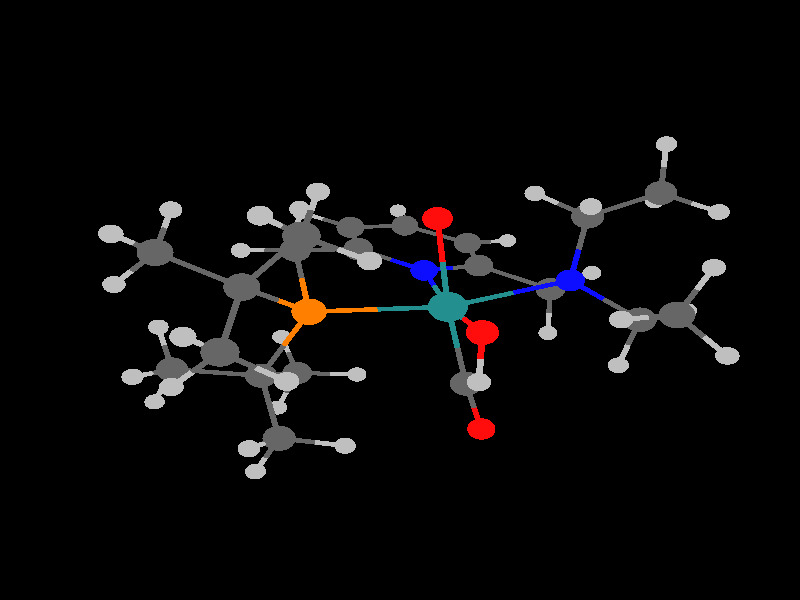 global_settings {
	ambient_light rgb <0.200000002980232, 0.200000002980232, 0.200000002980232>
	max_trace_level 15
}

background { color rgb <0,0,0> }

camera {
	perspective
	location <4.73964353792521, -16.6554451945955, -6.40364758966229>
	angle 40
	up <-0.255049166212094, 0.284565804174594, -0.924106176750801>
	right <-0.935165394739772, -0.315540070630623, 0.160935230163034> * 1
	direction <-0.245795865090775, 0.905238513829857, 0.34659432451122> }

light_source {
	<-37.6909194811821, -53.0582039434921, -47.8682670797468>
	color rgb <1, 1, 1>
	fade_distance 110.713854436742
	fade_power 0
	parallel
	point_at <37.6909194811821, 53.0582039434921, 47.8682670797468>
}

light_source {
	<24.7279383414494, 50.0563562199881, -33.3428798145597>
	color rgb <0.300000011920929, 0.300000011920929, 0.300000011920929>
	fade_distance 110.713854436742
	fade_power 0
	parallel
	point_at <-24.7279383414494, -50.0563562199881, 33.3428798145597>
}

#default {
	finish {ambient .8 diffuse 1 specular 1 roughness .005 metallic 0.5}
}

union {
}
union {
cylinder {
	<2.49969, -2.36903, -3.00935>, 	<2.22624556096697, -2.07738910469916, -2.70270821275334>, 0.05
	pigment { rgbt <0.75, 0.75, 0.75, 0> }
}
cylinder {
	<2.22624556096697, -2.07738910469916, -2.70270821275334>, 	<1.9007, -1.73018, -2.33764>, 0.05
	pigment { rgbt <0.400000005960464, 0.400000005960464, 0.400000005960464, 0> }
}
cylinder {
	<1.34662, -1.00652, -2.95296>, 	<1.59947503839441, -1.33676306433096, -2.6721580179309>, 0.05
	pigment { rgbt <0.75, 0.75, 0.75, 0> }
}
cylinder {
	<1.59947503839441, -1.33676306433096, -2.6721580179309>, 	<1.9007, -1.73018, -2.33764>, 0.05
	pigment { rgbt <0.400000005960464, 0.400000005960464, 0.400000005960464, 0> }
}
cylinder {
	<4.42435, -0.891, -2.81628>, 	<4.17403476554046, -0.58338286280922, -2.50612940020938>, 0.05
	pigment { rgbt <0.75, 0.75, 0.75, 0> }
}
cylinder {
	<4.17403476554046, -0.58338286280922, -2.50612940020938>, 	<3.87599, -0.21711, -2.13684>, 0.05
	pigment { rgbt <0.400000005960464, 0.400000005960464, 0.400000005960464, 0> }
}
cylinder {
	<3.3888, 0.54168, -2.76701>, 	<3.61113782538812, 0.19539268185666, -2.47942070747587>, 0.05
	pigment { rgbt <0.75, 0.75, 0.75, 0> }
}
cylinder {
	<3.61113782538812, 0.19539268185666, -2.47942070747587>, 	<3.87599, -0.21711, -2.13684>, 0.05
	pigment { rgbt <0.400000005960464, 0.400000005960464, 0.400000005960464, 0> }
}
cylinder {
	<-4.94265, -0.24441, -2.4808>, 	<-4.83770687413821, -0.262683201824337, -1.99010246419717>, 0.05
	pigment { rgbt <0.75, 0.75, 0.75, 0> }
}
cylinder {
	<-4.83770687413821, -0.262683201824337, -1.99010246419717>, 	<-4.7127, -0.28445, -1.40559>, 0.05
	pigment { rgbt <0.400000005960464, 0.400000005960464, 0.400000005960464, 0> }
}
cylinder {
	<1.9007, -1.73018, -2.33764>, 	<1.49858368808216, -2.06424686264443, -2.0455475640102>, 0.05
	pigment { rgbt <0.400000005960464, 0.400000005960464, 0.400000005960464, 0> }
}
cylinder {
	<1.49858368808216, -2.06424686264443, -2.0455475640102>, 	<1.16093, -2.34476, -1.80028>, 0.05
	pigment { rgbt <0.75, 0.75, 0.75, 0> }
}
cylinder {
	<1.9007, -1.73018, -2.33764>, 	<2.37859, -1.388605, -1.846275>, 0.05
	pigment { rgbt <0.400000005960464, 0.400000005960464, 0.400000005960464, 0> }
}
cylinder {
	<2.37859, -1.388605, -1.846275>, 	<2.85648, -1.04703, -1.35491>, 0.05
	pigment { rgbt <0.400000005960464, 0.400000005960464, 0.400000005960464, 0> }
}
cylinder {
	<1.25253, 1.19198, -2.16066>, 	<1.34015176999311, 1.3613760022232, -1.69467834317965>, 0.05
	pigment { rgbt <0.75, 0.75, 0.75, 0> }
}
cylinder {
	<1.34015176999311, 1.3613760022232, -1.69467834317965>, 	<1.44448, 1.56307, -1.13985>, 0.05
	pigment { rgbt <0.400000005960464, 0.400000005960464, 0.400000005960464, 0> }
}
cylinder {
	<3.87599, -0.21711, -2.13684>, 	<4.27915214033427, 0.055037766378101, -1.79125458536906>, 0.05
	pigment { rgbt <0.400000005960464, 0.400000005960464, 0.400000005960464, 0> }
}
cylinder {
	<4.27915214033427, 0.055037766378101, -1.79125458536906>, 	<4.61745, 0.2834, -1.50127>, 0.05
	pigment { rgbt <0.75, 0.75, 0.75, 0> }
}
cylinder {
	<3.87599, -0.21711, -2.13684>, 	<3.366235, -0.63207, -1.745875>, 0.05
	pigment { rgbt <0.400000005960464, 0.400000005960464, 0.400000005960464, 0> }
}
cylinder {
	<3.366235, -0.63207, -1.745875>, 	<2.85648, -1.04703, -1.35491>, 0.05
	pigment { rgbt <0.400000005960464, 0.400000005960464, 0.400000005960464, 0> }
}
cylinder {
	<-0.54564, -0.56134, -1.85533>, 	<-0.474025386511854, -0.579216133220492, -0.909426495573771>, 0.05
	pigment { rgbt <1, 0.0500000007450581, 0.0500000007450581, 0> }
}
cylinder {
	<-0.474025386511854, -0.579216133220492, -0.909426495573771>, 	<-0.39601, -0.59869, 0.12102>, 0.05
	pigment { rgbt <0.140000000596046, 0.560000002384186, 0.560000002384186, 0> }
}
cylinder {
	<-2.68179, 0.38306, -1.7496>, 	<-2.92242501409282, 0.00932046369884498, -1.51660890110925>, 0.05
	pigment { rgbt <0.75, 0.75, 0.75, 0> }
}
cylinder {
	<-2.92242501409282, 0.00932046369884498, -1.51660890110925>, 	<-3.20909, -0.43591, -1.23905>, 0.05
	pigment { rgbt <0.400000005960464, 0.400000005960464, 0.400000005960464, 0> }
}
cylinder {
	<-2.83982, -1.34707, -1.72405>, 	<-3.00828650683952, -0.931385155924126, -1.50278573315686>, 0.05
	pigment { rgbt <0.75, 0.75, 0.75, 0> }
}
cylinder {
	<-3.00828650683952, -0.931385155924126, -1.50278573315686>, 	<-3.20909, -0.43591, -1.23905>, 0.05
	pigment { rgbt <0.400000005960464, 0.400000005960464, 0.400000005960464, 0> }
}
cylinder {
	<-4.7127, -0.28445, -1.40559>, 	<-3.960895, -0.36018, -1.32232>, 0.05
	pigment { rgbt <0.400000005960464, 0.400000005960464, 0.400000005960464, 0> }
}
cylinder {
	<-3.960895, -0.36018, -1.32232>, 	<-3.20909, -0.43591, -1.23905>, 0.05
	pigment { rgbt <0.400000005960464, 0.400000005960464, 0.400000005960464, 0> }
}
cylinder {
	<-4.7127, -0.28445, -1.40559>, 	<-5.01722257232801, -0.745120848623664, -1.17608361903793>, 0.05
	pigment { rgbt <0.400000005960464, 0.400000005960464, 0.400000005960464, 0> }
}
cylinder {
	<-5.01722257232801, -0.745120848623664, -1.17608361903793>, 	<-5.27286, -1.13184, -0.98342>, 0.05
	pigment { rgbt <0.75, 0.75, 0.75, 0> }
}
cylinder {
	<-4.7127, -0.28445, -1.40559>, 	<-4.92726731039058, 0.218850668027865, -1.16247387107089>, 0.05
	pigment { rgbt <0.400000005960464, 0.400000005960464, 0.400000005960464, 0> }
}
cylinder {
	<-4.92726731039058, 0.218850668027865, -1.16247387107089>, 	<-5.10743, 0.64145, -0.95834>, 0.05
	pigment { rgbt <0.75, 0.75, 0.75, 0> }
}
cylinder {
	<2.85648, -1.04703, -1.35491>, 	<3.206865, -1.59522, -0.95267>, 0.05
	pigment { rgbt <0.400000005960464, 0.400000005960464, 0.400000005960464, 0> }
}
cylinder {
	<3.206865, -1.59522, -0.95267>, 	<3.55725, -2.14341, -0.55043>, 0.05
	pigment { rgbt <0.400000005960464, 0.400000005960464, 0.400000005960464, 0> }
}
cylinder {
	<2.85648, -1.04703, -1.35491>, 	<2.32343855717915, -0.532927480227801, -0.774977370217335>, 0.05
	pigment { rgbt <0.400000005960464, 0.400000005960464, 0.400000005960464, 0> }
}
cylinder {
	<2.32343855717915, -0.532927480227801, -0.774977370217335>, 	<1.78133, -0.01008, -0.18518>, 0.05
	pigment { rgbt <1, 0.5, 0, 0> }
}
cylinder {
	<0.65212, 4.21228, -1.33854>, 	<0.308393850409227, 3.91919099891091, -1.13062446103275>, 0.05
	pigment { rgbt <0.75, 0.75, 0.75, 0> }
}
cylinder {
	<0.308393850409227, 3.91919099891091, -1.13062446103275>, 	<-0.10169, 3.56952, -0.88257>, 0.05
	pigment { rgbt <0.400000005960464, 0.400000005960464, 0.400000005960464, 0> }
}
cylinder {
	<4.02159, -2.85217, -1.25567>, 	<3.80963774696674, -2.52864999556392, -0.933756731857748>, 0.05
	pigment { rgbt <0.75, 0.75, 0.75, 0> }
}
cylinder {
	<3.80963774696674, -2.52864999556392, -0.933756731857748>, 	<3.55725, -2.14341, -0.55043>, 0.05
	pigment { rgbt <0.400000005960464, 0.400000005960464, 0.400000005960464, 0> }
}
cylinder {
	<-3.20909, -0.43591, -1.23905>, 	<-2.95265495697087, -0.44931860072427, -0.530878741285623>, 0.05
	pigment { rgbt <0.400000005960464, 0.400000005960464, 0.400000005960464, 0> }
}
cylinder {
	<-2.95265495697087, -0.44931860072427, -0.530878741285623>, 	<-2.70439, -0.4623, 0.15473>, 0.05
	pigment { rgbt <0.0500000007450581, 0.0500000007450581, 1, 0> }
}
cylinder {
	<2.28303, 2.27367, -1.16965>, 	<1.90036130402473, 1.94939073774965, -1.15605089781162>, 0.05
	pigment { rgbt <0.75, 0.75, 0.75, 0> }
}
cylinder {
	<1.90036130402473, 1.94939073774965, -1.15605089781162>, 	<1.44448, 1.56307, -1.13985>, 0.05
	pigment { rgbt <0.400000005960464, 0.400000005960464, 0.400000005960464, 0> }
}
cylinder {
	<1.44448, 1.56307, -1.13985>, 	<0.81035, 1.89022, -0.911195>, 0.05
	pigment { rgbt <0.400000005960464, 0.400000005960464, 0.400000005960464, 0> }
}
cylinder {
	<0.81035, 1.89022, -0.911195>, 	<0.17622, 2.21737, -0.68254>, 0.05
	pigment { rgbt <0.400000005960464, 0.400000005960464, 0.400000005960464, 0> }
}
cylinder {
	<1.44448, 1.56307, -1.13985>, 	<1.61146449959368, 0.78322239561881, -0.666597536805396>, 0.05
	pigment { rgbt <0.400000005960464, 0.400000005960464, 0.400000005960464, 0> }
}
cylinder {
	<1.61146449959368, 0.78322239561881, -0.666597536805396>, 	<1.78133, -0.01008, -0.18518>, 0.05
	pigment { rgbt <1, 0.5, 0, 0> }
}
cylinder {
	<-0.10169, 3.56952, -0.88257>, 	<0.037265, 2.893445, -0.782555>, 0.05
	pigment { rgbt <0.400000005960464, 0.400000005960464, 0.400000005960464, 0> }
}
cylinder {
	<0.037265, 2.893445, -0.782555>, 	<0.17622, 2.21737, -0.68254>, 0.05
	pigment { rgbt <0.400000005960464, 0.400000005960464, 0.400000005960464, 0> }
}
cylinder {
	<-0.10169, 3.56952, -0.88257>, 	<-0.723835, 3.8215, -0.70129>, 0.05
	pigment { rgbt <0.400000005960464, 0.400000005960464, 0.400000005960464, 0> }
}
cylinder {
	<-0.723835, 3.8215, -0.70129>, 	<-1.34598, 4.07348, -0.52001>, 0.05
	pigment { rgbt <0.400000005960464, 0.400000005960464, 0.400000005960464, 0> }
}
cylinder {
	<0.17622, 2.21737, -0.68254>, 	<-0.290423337315366, 1.8122886114229, -0.384725103570139>, 0.05
	pigment { rgbt <0.400000005960464, 0.400000005960464, 0.400000005960464, 0> }
}
cylinder {
	<-0.290423337315366, 1.8122886114229, -0.384725103570139>, 	<-0.74074, 1.42138, -0.09733>, 0.05
	pigment { rgbt <0.0500000007450581, 0.0500000007450581, 1, 0> }
}
cylinder {
	<-1.57919, 5.12778, -0.67888>, 	<-1.47284153363033, 4.64699792335858, -0.606432073872691>, 0.05
	pigment { rgbt <0.75, 0.75, 0.75, 0> }
}
cylinder {
	<-1.47284153363033, 4.64699792335858, -0.606432073872691>, 	<-1.34598, 4.07348, -0.52001>, 0.05
	pigment { rgbt <0.400000005960464, 0.400000005960464, 0.400000005960464, 0> }
}
cylinder {
	<3.55725, -2.14341, -0.55043>, 	<3.16404145158484, -2.45046504472679, -0.220434029884204>, 0.05
	pigment { rgbt <0.400000005960464, 0.400000005960464, 0.400000005960464, 0> }
}
cylinder {
	<3.16404145158484, -2.45046504472679, -0.220434029884204>, 	<2.83394, -2.70824, 0.0566>, 0.05
	pigment { rgbt <0.75, 0.75, 0.75, 0> }
}
cylinder {
	<3.55725, -2.14341, -0.55043>, 	<3.99122975827447, -1.93376230267986, -0.197021241006805>, 0.05
	pigment { rgbt <0.400000005960464, 0.400000005960464, 0.400000005960464, 0> }
}
cylinder {
	<3.99122975827447, -1.93376230267986, -0.197021241006805>, 	<4.3555, -1.75779, 0.09962>, 0.05
	pigment { rgbt <0.75, 0.75, 0.75, 0> }
}
cylinder {
	<-1.34598, 4.07348, -0.52001>, 	<-1.82401, 3.64453, -0.24986>, 0.05
	pigment { rgbt <0.400000005960464, 0.400000005960464, 0.400000005960464, 0> }
}
cylinder {
	<-1.82401, 3.64453, -0.24986>, 	<-2.30204, 3.21558, 0.02029>, 0.05
	pigment { rgbt <0.400000005960464, 0.400000005960464, 0.400000005960464, 0> }
}
cylinder {
	<-3.89803, -3.00367, -0.51592>, 	<-3.60859144603124, -2.95017810786541, -0.109064894470896>, 0.05
	pigment { rgbt <0.75, 0.75, 0.75, 0> }
}
cylinder {
	<-3.60859144603124, -2.95017810786541, -0.109064894470896>, 	<-3.26382, -2.88646, 0.37557>, 0.05
	pigment { rgbt <0.400000005960464, 0.400000005960464, 0.400000005960464, 0> }
}
cylinder {
	<1.78133, -0.01008, -0.18518>, 	<0.711791464137745, -0.299213106264471, -0.0347704637396903>, 0.05
	pigment { rgbt <1, 0.5, 0, 0> }
}
cylinder {
	<0.711791464137745, -0.299213106264471, -0.0347704637396903>, 	<-0.39601, -0.59869, 0.12102>, 0.05
	pigment { rgbt <0.140000000596046, 0.560000002384186, 0.560000002384186, 0> }
}
cylinder {
	<1.78133, -0.01008, -0.18518>, 	<2.28685324577498, 0.293644372178545, 0.570712405190925>, 0.05
	pigment { rgbt <1, 0.5, 0, 0> }
}
cylinder {
	<2.28685324577498, 0.293644372178545, 0.570712405190925>, 	<2.78394, 0.5923, 1.31399>, 0.05
	pigment { rgbt <0.400000005960464, 0.400000005960464, 0.400000005960464, 0> }
}
cylinder {
	<-0.74074, 1.42138, -0.09733>, 	<-0.575065950260774, 0.450553040766055, 0.00760699057395633>, 0.05
	pigment { rgbt <0.0500000007450581, 0.0500000007450581, 1, 0> }
}
cylinder {
	<-0.575065950260774, 0.450553040766055, 0.00760699057395633>, 	<-0.39601, -0.59869, 0.12102>, 0.05
	pigment { rgbt <0.140000000596046, 0.560000002384186, 0.560000002384186, 0> }
}
cylinder {
	<-0.74074, 1.42138, -0.09733>, 	<-1.34090896103843, 1.64843406114285, 0.0586604025478518>, 0.05
	pigment { rgbt <0.0500000007450581, 0.0500000007450581, 1, 0> }
}
cylinder {
	<-1.34090896103843, 1.64843406114285, 0.0586604025478518>, 	<-1.96289, 1.88374, 0.22032>, 0.05
	pigment { rgbt <0.400000005960464, 0.400000005960464, 0.400000005960464, 0> }
}
cylinder {
	<-0.1817, -2.64843, -0.04358>, 	<-0.284459909043577, -1.66559627332844, 0.0353443667051133>, 0.05
	pigment { rgbt <1, 0.0500000007450581, 0.0500000007450581, 0> }
}
cylinder {
	<-0.284459909043577, -1.66559627332844, 0.0353443667051133>, 	<-0.39601, -0.59869, 0.12102>, 0.05
	pigment { rgbt <0.140000000596046, 0.560000002384186, 0.560000002384186, 0> }
}
cylinder {
	<-0.1817, -2.64843, -0.04358>, 	<-0.00618733534156822, -2.84264540373606, 0.4011462125425>, 0.05
	pigment { rgbt <1, 0.0500000007450581, 0.0500000007450581, 0> }
}
cylinder {
	<-0.00618733534156822, -2.84264540373606, 0.4011462125425>, 	<0.14647, -3.01157, 0.78796>, 0.05
	pigment { rgbt <0.75, 0.75, 0.75, 0> }
}
cylinder {
	<-2.30204, 3.21558, 0.02029>, 	<-2.132465, 2.54966, 0.120305>, 0.05
	pigment { rgbt <0.400000005960464, 0.400000005960464, 0.400000005960464, 0> }
}
cylinder {
	<-2.132465, 2.54966, 0.120305>, 	<-1.96289, 1.88374, 0.22032>, 0.05
	pigment { rgbt <0.400000005960464, 0.400000005960464, 0.400000005960464, 0> }
}
cylinder {
	<-2.30204, 3.21558, 0.02029>, 	<-2.84502837180185, 3.40831418797724, 0.161576541604292>, 0.05
	pigment { rgbt <0.400000005960464, 0.400000005960464, 0.400000005960464, 0> }
}
cylinder {
	<-2.84502837180185, 3.40831418797724, 0.161576541604292>, 	<-3.30015, 3.56986, 0.28>, 0.05
	pigment { rgbt <0.75, 0.75, 0.75, 0> }
}
cylinder {
	<-2.21126, -3.09138, 0.1078>, 	<-2.69182824069588, -2.99781949619651, 0.230055983327445>, 0.05
	pigment { rgbt <0.75, 0.75, 0.75, 0> }
}
cylinder {
	<-2.69182824069588, -2.99781949619651, 0.230055983327445>, 	<-3.26382, -2.88646, 0.37557>, 0.05
	pigment { rgbt <0.400000005960464, 0.400000005960464, 0.400000005960464, 0> }
}
cylinder {
	<-0.39601, -0.59869, 0.12102>, 	<-1.59012611995678, -0.528135976138719, 0.138458053701619>, 0.05
	pigment { rgbt <0.140000000596046, 0.560000002384186, 0.560000002384186, 0> }
}
cylinder {
	<-1.59012611995678, -0.528135976138719, 0.138458053701619>, 	<-2.70439, -0.4623, 0.15473>, 0.05
	pigment { rgbt <0.0500000007450581, 0.0500000007450581, 1, 0> }
}
cylinder {
	<-0.39601, -0.59869, 0.12102>, 	<-0.39808575654634, -0.644104256747089, 1.07656336400547>, 0.05
	pigment { rgbt <0.140000000596046, 0.560000002384186, 0.560000002384186, 0> }
}
cylinder {
	<-0.39808575654634, -0.644104256747089, 1.07656336400547>, 	<-0.40004, -0.68686, 1.97617>, 0.05
	pigment { rgbt <0.400000005960464, 0.400000005960464, 0.400000005960464, 0> }
}
cylinder {
	<-2.70439, -0.4623, 0.15473>, 	<-2.79288152695951, 0.183652240620957, 0.47318341678987>, 0.05
	pigment { rgbt <0.0500000007450581, 0.0500000007450581, 1, 0> }
}
cylinder {
	<-2.79288152695951, 0.183652240620957, 0.47318341678987>, 	<-2.8843, 0.85097, 0.80217>, 0.05
	pigment { rgbt <0.400000005960464, 0.400000005960464, 0.400000005960464, 0> }
}
cylinder {
	<-2.70439, -0.4623, 0.15473>, 	<-3.03102594706205, -0.972731383511265, 0.558169960034567>, 0.05
	pigment { rgbt <0.0500000007450581, 0.0500000007450581, 1, 0> }
}
cylinder {
	<-3.03102594706205, -0.972731383511265, 0.558169960034567>, 	<-3.36843, -1.49999, 0.97491>, 0.05
	pigment { rgbt <0.400000005960464, 0.400000005960464, 0.400000005960464, 0> }
}
cylinder {
	<4.12758, 1.89776, 0.1616>, 	<4.14666617867955, 1.54170829514948, 0.515415399840245>, 0.05
	pigment { rgbt <0.75, 0.75, 0.75, 0> }
}
cylinder {
	<4.14666617867955, 1.54170829514948, 0.515415399840245>, 	<4.1694, 1.11761, 0.93685>, 0.05
	pigment { rgbt <0.400000005960464, 0.400000005960464, 0.400000005960464, 0> }
}
cylinder {
	<-1.96289, 1.88374, 0.22032>, 	<-2.423595, 1.367355, 0.511245>, 0.05
	pigment { rgbt <0.400000005960464, 0.400000005960464, 0.400000005960464, 0> }
}
cylinder {
	<-2.423595, 1.367355, 0.511245>, 	<-2.8843, 0.85097, 0.80217>, 0.05
	pigment { rgbt <0.400000005960464, 0.400000005960464, 0.400000005960464, 0> }
}
cylinder {
	<-3.26382, -2.88646, 0.37557>, 	<-3.316125, -2.193225, 0.67524>, 0.05
	pigment { rgbt <0.400000005960464, 0.400000005960464, 0.400000005960464, 0> }
}
cylinder {
	<-3.316125, -2.193225, 0.67524>, 	<-3.36843, -1.49999, 0.97491>, 0.05
	pigment { rgbt <0.400000005960464, 0.400000005960464, 0.400000005960464, 0> }
}
cylinder {
	<-3.26382, -2.88646, 0.37557>, 	<-3.44789946574821, -3.28736096156556, 0.779667427393328>, 0.05
	pigment { rgbt <0.400000005960464, 0.400000005960464, 0.400000005960464, 0> }
}
cylinder {
	<-3.44789946574821, -3.28736096156556, 0.779667427393328>, 	<-3.60244, -3.62393, 1.11892>, 0.05
	pigment { rgbt <0.75, 0.75, 0.75, 0> }
}
cylinder {
	<4.83845, 0.31922, 0.58911>, 	<4.53316855666918, 0.683518111562505, 0.747780606238487>, 0.05
	pigment { rgbt <0.75, 0.75, 0.75, 0> }
}
cylinder {
	<4.53316855666918, 0.683518111562505, 0.747780606238487>, 	<4.1694, 1.11761, 0.93685>, 0.05
	pigment { rgbt <0.400000005960464, 0.400000005960464, 0.400000005960464, 0> }
}
cylinder {
	<-3.93071, 1.19911, 0.74917>, 	<-3.45299794523199, 1.0401754764892, 0.77336581130026>, 0.05
	pigment { rgbt <0.75, 0.75, 0.75, 0> }
}
cylinder {
	<-3.45299794523199, 1.0401754764892, 0.77336581130026>, 	<-2.8843, 0.85097, 0.80217>, 0.05
	pigment { rgbt <0.400000005960464, 0.400000005960464, 0.400000005960464, 0> }
}
cylinder {
	<-2.8843, 0.85097, 0.80217>, 	<-2.75131732142576, 0.783206775370514, 1.38249214678883>, 0.05
	pigment { rgbt <0.400000005960464, 0.400000005960464, 0.400000005960464, 0> }
}
cylinder {
	<-2.75131732142576, 0.783206775370514, 1.38249214678883>, 	<-2.63964, 0.7263, 1.86984>, 0.05
	pigment { rgbt <0.75, 0.75, 0.75, 0> }
}
cylinder {
	<4.1694, 1.11761, 0.93685>, 	<3.47667, 0.854955, 1.12542>, 0.05
	pigment { rgbt <0.400000005960464, 0.400000005960464, 0.400000005960464, 0> }
}
cylinder {
	<3.47667, 0.854955, 1.12542>, 	<2.78394, 0.5923, 1.31399>, 0.05
	pigment { rgbt <0.400000005960464, 0.400000005960464, 0.400000005960464, 0> }
}
cylinder {
	<4.1694, 1.11761, 0.93685>, 	<4.42202280342811, 1.36285179766087, 1.42202883712674>, 0.05
	pigment { rgbt <0.400000005960464, 0.400000005960464, 0.400000005960464, 0> }
}
cylinder {
	<4.42202280342811, 1.36285179766087, 1.42202883712674>, 	<4.63419, 1.56882, 1.82951>, 0.05
	pigment { rgbt <0.75, 0.75, 0.75, 0> }
}
cylinder {
	<-3.36843, -1.49999, 0.97491>, 	<-3.94232244578444, -1.34353462973346, 1.06889622947671>, 0.05
	pigment { rgbt <0.400000005960464, 0.400000005960464, 0.400000005960464, 0> }
}
cylinder {
	<-3.94232244578444, -1.34353462973346, 1.06889622947671>, 	<-4.42473, -1.21202, 1.1479>, 0.05
	pigment { rgbt <0.75, 0.75, 0.75, 0> }
}
cylinder {
	<-3.36843, -1.49999, 0.97491>, 	<-3.09849166641543, -1.49054718688075, 1.50855669374677>, 0.05
	pigment { rgbt <0.400000005960464, 0.400000005960464, 0.400000005960464, 0> }
}
cylinder {
	<-3.09849166641543, -1.49054718688075, 1.50855669374677>, 	<-2.87188, -1.48262, 1.95655>, 0.05
	pigment { rgbt <0.75, 0.75, 0.75, 0> }
}
cylinder {
	<1.95863, 2.6305, 1.3102>, 	<1.97483112953799, 2.22394292256576, 1.60436231172676>, 0.05
	pigment { rgbt <0.75, 0.75, 0.75, 0> }
}
cylinder {
	<1.97483112953799, 2.22394292256576, 1.60436231172676>, 	<1.99413, 1.73965, 1.95477>, 0.05
	pigment { rgbt <0.400000005960464, 0.400000005960464, 0.400000005960464, 0> }
}
cylinder {
	<2.78394, 0.5923, 1.31399>, 	<2.389035, 1.165975, 1.63438>, 0.05
	pigment { rgbt <0.400000005960464, 0.400000005960464, 0.400000005960464, 0> }
}
cylinder {
	<2.389035, 1.165975, 1.63438>, 	<1.99413, 1.73965, 1.95477>, 0.05
	pigment { rgbt <0.400000005960464, 0.400000005960464, 0.400000005960464, 0> }
}
cylinder {
	<2.78394, 0.5923, 1.31399>, 	<2.856705, 0.0294700000000001, 1.827795>, 0.05
	pigment { rgbt <0.400000005960464, 0.400000005960464, 0.400000005960464, 0> }
}
cylinder {
	<2.856705, 0.0294700000000001, 1.827795>, 	<2.92947, -0.53336, 2.3416>, 0.05
	pigment { rgbt <0.400000005960464, 0.400000005960464, 0.400000005960464, 0> }
}
cylinder {
	<1.99413, 1.73965, 1.95477>, 	<1.43394043313465, 1.5813341388308, 2.08782535251503>, 0.05
	pigment { rgbt <0.400000005960464, 0.400000005960464, 0.400000005960464, 0> }
}
cylinder {
	<1.43394043313465, 1.5813341388308, 2.08782535251503>, 	<0.96381, 1.44847, 2.19949>, 0.05
	pigment { rgbt <0.75, 0.75, 0.75, 0> }
}
cylinder {
	<1.99413, 1.73965, 1.95477>, 	<2.26604877393989, 1.89875077422181, 2.46442406357514>, 0.05
	pigment { rgbt <0.400000005960464, 0.400000005960464, 0.400000005960464, 0> }
}
cylinder {
	<2.26604877393989, 1.89875077422181, 2.46442406357514>, 	<2.4944, 2.03236, 2.89242>, 0.05
	pigment { rgbt <0.75, 0.75, 0.75, 0> }
}
cylinder {
	<3.5259, -1.37251, 1.96409>, 	<3.25379299232791, -0.989667762875723, 2.13631996238668>, 0.05
	pigment { rgbt <0.75, 0.75, 0.75, 0> }
}
cylinder {
	<3.25379299232791, -0.989667762875723, 2.13631996238668>, 	<2.92947, -0.53336, 2.3416>, 0.05
	pigment { rgbt <0.400000005960464, 0.400000005960464, 0.400000005960464, 0> }
}
cylinder {
	<-0.40004, -0.68686, 1.97617>, 	<-0.438764032815413, -0.734119920440509, 2.57004439053116>, 0.05
	pigment { rgbt <0.400000005960464, 0.400000005960464, 0.400000005960464, 0> }
}
cylinder {
	<-0.438764032815413, -0.734119920440509, 2.57004439053116>, 	<-0.47562, -0.7791, 3.13527>, 0.05
	pigment { rgbt <1, 0.0500000007450581, 0.0500000007450581, 0> }
}
cylinder {
	<2.92947, -0.53336, 2.3416>, 	<2.40062533392672, -0.744945719277669, 2.51757884983973>, 0.05
	pigment { rgbt <0.400000005960464, 0.400000005960464, 0.400000005960464, 0> }
}
cylinder {
	<2.40062533392672, -0.744945719277669, 2.51757884983973>, 	<1.95694, -0.92246, 2.66522>, 0.05
	pigment { rgbt <0.75, 0.75, 0.75, 0> }
}
cylinder {
	<2.92947, -0.53336, 2.3416>, 	<3.20763824020011, -0.316854134701126, 2.82647987019074>, 0.05
	pigment { rgbt <0.400000005960464, 0.400000005960464, 0.400000005960464, 0> }
}
cylinder {
	<3.20763824020011, -0.316854134701126, 2.82647987019074>, 	<3.44126, -0.13502, 3.23371>, 0.05
	pigment { rgbt <0.75, 0.75, 0.75, 0> }
}
sphere {
	<-0.74074, 1.42138, -0.09733>, 0.248
	pigment { rgbt <0.0500000007450581, 0.0500000007450581, 1,0> }
}
sphere {
	<-1.96289, 1.88374, 0.22032>, 0.272
	pigment { rgbt <0.400000005960464, 0.400000005960464, 0.400000005960464,0> }
}
sphere {
	<0.17622, 2.21737, -0.68254>, 0.272
	pigment { rgbt <0.400000005960464, 0.400000005960464, 0.400000005960464,0> }
}
sphere {
	<-2.30204, 3.21558, 0.02029>, 0.272
	pigment { rgbt <0.400000005960464, 0.400000005960464, 0.400000005960464,0> }
}
sphere {
	<-1.34598, 4.07348, -0.52001>, 0.272
	pigment { rgbt <0.400000005960464, 0.400000005960464, 0.400000005960464,0> }
}
sphere {
	<-0.10169, 3.56952, -0.88257>, 0.272
	pigment { rgbt <0.400000005960464, 0.400000005960464, 0.400000005960464,0> }
}
sphere {
	<-2.8843, 0.85097, 0.80217>, 0.272
	pigment { rgbt <0.400000005960464, 0.400000005960464, 0.400000005960464,0> }
}
sphere {
	<-3.30015, 3.56986, 0.28>, 0.176
	pigment { rgbt <0.75, 0.75, 0.75,0> }
}
sphere {
	<-1.57919, 5.12778, -0.67888>, 0.176
	pigment { rgbt <0.75, 0.75, 0.75,0> }
}
sphere {
	<0.65212, 4.21228, -1.33854>, 0.176
	pigment { rgbt <0.75, 0.75, 0.75,0> }
}
sphere {
	<1.44448, 1.56307, -1.13985>, 0.272
	pigment { rgbt <0.400000005960464, 0.400000005960464, 0.400000005960464,0> }
}
sphere {
	<-2.70439, -0.4623, 0.15473>, 0.248
	pigment { rgbt <0.0500000007450581, 0.0500000007450581, 1,0> }
}
sphere {
	<-3.93071, 1.19911, 0.74917>, 0.176
	pigment { rgbt <0.75, 0.75, 0.75,0> }
}
sphere {
	<-2.63964, 0.7263, 1.86984>, 0.176
	pigment { rgbt <0.75, 0.75, 0.75,0> }
}
sphere {
	<1.25253, 1.19198, -2.16066>, 0.176
	pigment { rgbt <0.75, 0.75, 0.75,0> }
}
sphere {
	<1.78133, -0.01008, -0.18518>, 0.288
	pigment { rgbt <1, 0.5, 0,0> }
}
sphere {
	<2.28303, 2.27367, -1.16965>, 0.176
	pigment { rgbt <0.75, 0.75, 0.75,0> }
}
sphere {
	<-0.39601, -0.59869, 0.12102>, 0.328
	pigment { rgbt <0.140000000596046, 0.560000002384186, 0.560000002384186,0> }
}
sphere {
	<-3.20909, -0.43591, -1.23905>, 0.272
	pigment { rgbt <0.400000005960464, 0.400000005960464, 0.400000005960464,0> }
}
sphere {
	<2.85648, -1.04703, -1.35491>, 0.272
	pigment { rgbt <0.400000005960464, 0.400000005960464, 0.400000005960464,0> }
}
sphere {
	<-3.36843, -1.49999, 0.97491>, 0.272
	pigment { rgbt <0.400000005960464, 0.400000005960464, 0.400000005960464,0> }
}
sphere {
	<2.78394, 0.5923, 1.31399>, 0.272
	pigment { rgbt <0.400000005960464, 0.400000005960464, 0.400000005960464,0> }
}
sphere {
	<1.9007, -1.73018, -2.33764>, 0.272
	pigment { rgbt <0.400000005960464, 0.400000005960464, 0.400000005960464,0> }
}
sphere {
	<3.55725, -2.14341, -0.55043>, 0.272
	pigment { rgbt <0.400000005960464, 0.400000005960464, 0.400000005960464,0> }
}
sphere {
	<3.87599, -0.21711, -2.13684>, 0.272
	pigment { rgbt <0.400000005960464, 0.400000005960464, 0.400000005960464,0> }
}
sphere {
	<1.99413, 1.73965, 1.95477>, 0.272
	pigment { rgbt <0.400000005960464, 0.400000005960464, 0.400000005960464,0> }
}
sphere {
	<4.1694, 1.11761, 0.93685>, 0.272
	pigment { rgbt <0.400000005960464, 0.400000005960464, 0.400000005960464,0> }
}
sphere {
	<2.92947, -0.53336, 2.3416>, 0.272
	pigment { rgbt <0.400000005960464, 0.400000005960464, 0.400000005960464,0> }
}
sphere {
	<-0.40004, -0.68686, 1.97617>, 0.272
	pigment { rgbt <0.400000005960464, 0.400000005960464, 0.400000005960464,0> }
}
sphere {
	<-0.47562, -0.7791, 3.13527>, 0.2432
	pigment { rgbt <1, 0.0500000007450581, 0.0500000007450581,0> }
}
sphere {
	<-2.68179, 0.38306, -1.7496>, 0.176
	pigment { rgbt <0.75, 0.75, 0.75,0> }
}
sphere {
	<-4.7127, -0.28445, -1.40559>, 0.272
	pigment { rgbt <0.400000005960464, 0.400000005960464, 0.400000005960464,0> }
}
sphere {
	<-2.83982, -1.34707, -1.72405>, 0.176
	pigment { rgbt <0.75, 0.75, 0.75,0> }
}
sphere {
	<-2.87188, -1.48262, 1.95655>, 0.176
	pigment { rgbt <0.75, 0.75, 0.75,0> }
}
sphere {
	<-3.26382, -2.88646, 0.37557>, 0.272
	pigment { rgbt <0.400000005960464, 0.400000005960464, 0.400000005960464,0> }
}
sphere {
	<-4.42473, -1.21202, 1.1479>, 0.176
	pigment { rgbt <0.75, 0.75, 0.75,0> }
}
sphere {
	<-0.1817, -2.64843, -0.04358>, 0.2432
	pigment { rgbt <1, 0.0500000007450581, 0.0500000007450581,0> }
}
sphere {
	<0.14647, -3.01157, 0.78796>, 0.176
	pigment { rgbt <0.75, 0.75, 0.75,0> }
}
sphere {
	<-0.54564, -0.56134, -1.85533>, 0.2432
	pigment { rgbt <1, 0.0500000007450581, 0.0500000007450581,0> }
}
sphere {
	<-2.21126, -3.09138, 0.1078>, 0.176
	pigment { rgbt <0.75, 0.75, 0.75,0> }
}
sphere {
	<-3.89803, -3.00367, -0.51592>, 0.176
	pigment { rgbt <0.75, 0.75, 0.75,0> }
}
sphere {
	<-3.60244, -3.62393, 1.11892>, 0.176
	pigment { rgbt <0.75, 0.75, 0.75,0> }
}
sphere {
	<-4.94265, -0.24441, -2.4808>, 0.176
	pigment { rgbt <0.75, 0.75, 0.75,0> }
}
sphere {
	<-5.10743, 0.64145, -0.95834>, 0.176
	pigment { rgbt <0.75, 0.75, 0.75,0> }
}
sphere {
	<-5.27286, -1.13184, -0.98342>, 0.176
	pigment { rgbt <0.75, 0.75, 0.75,0> }
}
sphere {
	<2.49969, -2.36903, -3.00935>, 0.176
	pigment { rgbt <0.75, 0.75, 0.75,0> }
}
sphere {
	<1.34662, -1.00652, -2.95296>, 0.176
	pigment { rgbt <0.75, 0.75, 0.75,0> }
}
sphere {
	<1.16093, -2.34476, -1.80028>, 0.176
	pigment { rgbt <0.75, 0.75, 0.75,0> }
}
sphere {
	<4.02159, -2.85217, -1.25567>, 0.176
	pigment { rgbt <0.75, 0.75, 0.75,0> }
}
sphere {
	<2.83394, -2.70824, 0.0566>, 0.176
	pigment { rgbt <0.75, 0.75, 0.75,0> }
}
sphere {
	<4.3555, -1.75779, 0.09962>, 0.176
	pigment { rgbt <0.75, 0.75, 0.75,0> }
}
sphere {
	<4.42435, -0.891, -2.81628>, 0.176
	pigment { rgbt <0.75, 0.75, 0.75,0> }
}
sphere {
	<4.61745, 0.2834, -1.50127>, 0.176
	pigment { rgbt <0.75, 0.75, 0.75,0> }
}
sphere {
	<3.3888, 0.54168, -2.76701>, 0.176
	pigment { rgbt <0.75, 0.75, 0.75,0> }
}
sphere {
	<4.83845, 0.31922, 0.58911>, 0.176
	pigment { rgbt <0.75, 0.75, 0.75,0> }
}
sphere {
	<4.63419, 1.56882, 1.82951>, 0.176
	pigment { rgbt <0.75, 0.75, 0.75,0> }
}
sphere {
	<4.12758, 1.89776, 0.1616>, 0.176
	pigment { rgbt <0.75, 0.75, 0.75,0> }
}
sphere {
	<3.5259, -1.37251, 1.96409>, 0.176
	pigment { rgbt <0.75, 0.75, 0.75,0> }
}
sphere {
	<1.95694, -0.92246, 2.66522>, 0.176
	pigment { rgbt <0.75, 0.75, 0.75,0> }
}
sphere {
	<3.44126, -0.13502, 3.23371>, 0.176
	pigment { rgbt <0.75, 0.75, 0.75,0> }
}
sphere {
	<2.4944, 2.03236, 2.89242>, 0.176
	pigment { rgbt <0.75, 0.75, 0.75,0> }
}
sphere {
	<0.96381, 1.44847, 2.19949>, 0.176
	pigment { rgbt <0.75, 0.75, 0.75,0> }
}
sphere {
	<1.95863, 2.6305, 1.3102>, 0.176
	pigment { rgbt <0.75, 0.75, 0.75,0> }
}
}
merge {
}

